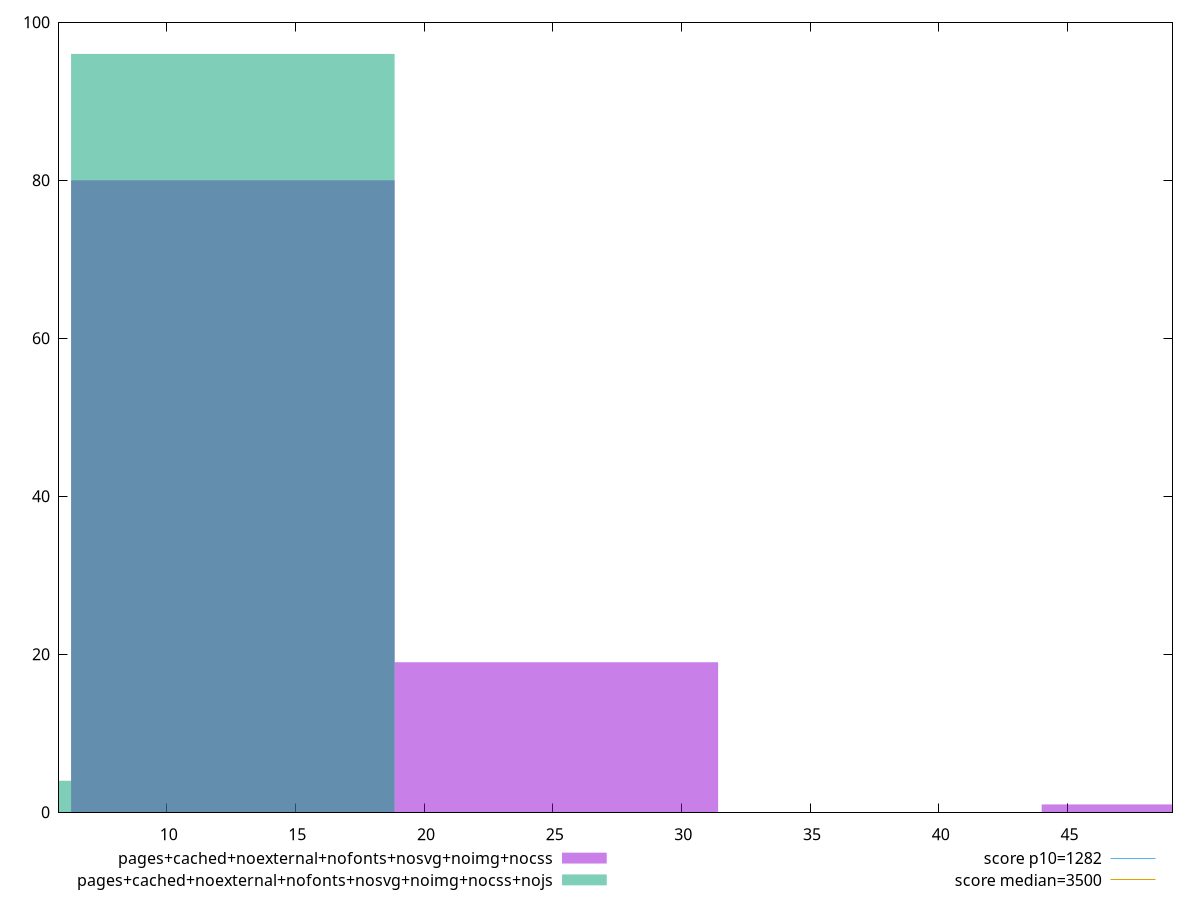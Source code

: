reset

$pagesCachedNoexternalNofontsNosvgNoimgNocss <<EOF
12.571445018035671 80
25.142890036071343 19
50.285780072142686 1
EOF

$pagesCachedNoexternalNofontsNosvgNoimgNocssNojs <<EOF
12.571445018035671 96
0 4
EOF

set key outside below
set boxwidth 12.571445018035671
set xrange [5.816000000000001:49.08399999999998]
set yrange [0:100]
set style fill transparent solid 0.5 noborder

set parametric
set terminal svg size 640, 500 enhanced background rgb 'white'
set output "report_00007_2020-12-11T15:55:29.892Z/bootup-time/comparison/histogram/12_vs_13.svg"

plot $pagesCachedNoexternalNofontsNosvgNoimgNocss title "pages+cached+noexternal+nofonts+nosvg+noimg+nocss" with boxes, \
     $pagesCachedNoexternalNofontsNosvgNoimgNocssNojs title "pages+cached+noexternal+nofonts+nosvg+noimg+nocss+nojs" with boxes, \
     1282,t title "score p10=1282", \
     3500,t title "score median=3500"

reset
